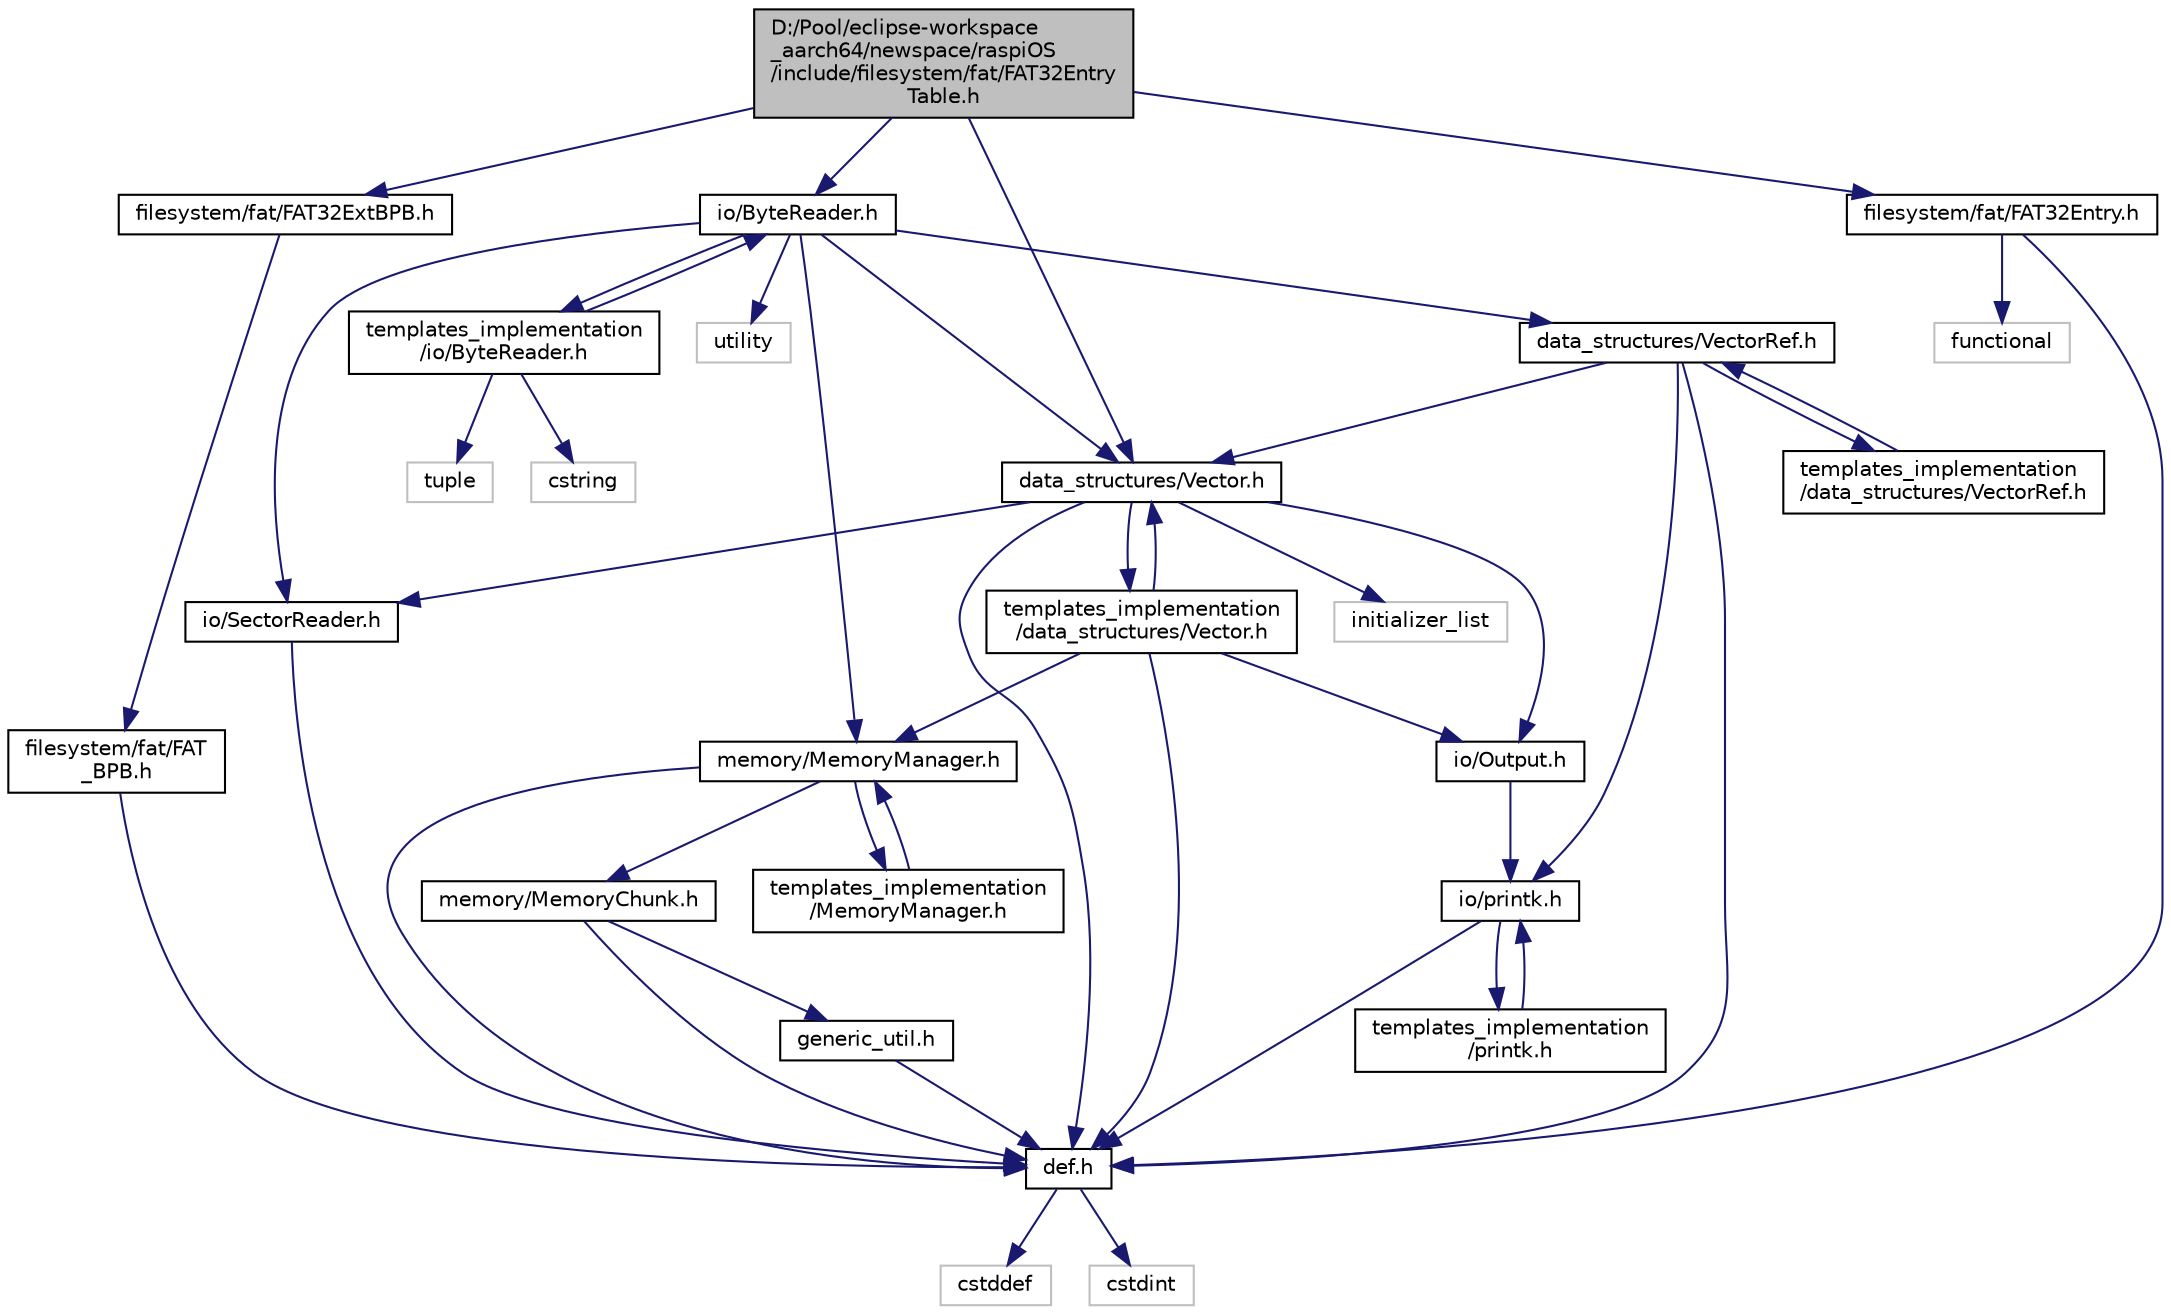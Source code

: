 digraph "D:/Pool/eclipse-workspace_aarch64/newspace/raspiOS/include/filesystem/fat/FAT32EntryTable.h"
{
  edge [fontname="Helvetica",fontsize="10",labelfontname="Helvetica",labelfontsize="10"];
  node [fontname="Helvetica",fontsize="10",shape=record];
  Node1001 [label="D:/Pool/eclipse-workspace\l_aarch64/newspace/raspiOS\l/include/filesystem/fat/FAT32Entry\lTable.h",height=0.2,width=0.4,color="black", fillcolor="grey75", style="filled", fontcolor="black"];
  Node1001 -> Node1002 [color="midnightblue",fontsize="10",style="solid",fontname="Helvetica"];
  Node1002 [label="data_structures/Vector.h",height=0.2,width=0.4,color="black", fillcolor="white", style="filled",URL="$d0/d70/data__structures_2_vector_8h.html"];
  Node1002 -> Node1003 [color="midnightblue",fontsize="10",style="solid",fontname="Helvetica"];
  Node1003 [label="def.h",height=0.2,width=0.4,color="black", fillcolor="white", style="filled",URL="$d4/da4/def_8h.html"];
  Node1003 -> Node1004 [color="midnightblue",fontsize="10",style="solid",fontname="Helvetica"];
  Node1004 [label="cstddef",height=0.2,width=0.4,color="grey75", fillcolor="white", style="filled"];
  Node1003 -> Node1005 [color="midnightblue",fontsize="10",style="solid",fontname="Helvetica"];
  Node1005 [label="cstdint",height=0.2,width=0.4,color="grey75", fillcolor="white", style="filled"];
  Node1002 -> Node1006 [color="midnightblue",fontsize="10",style="solid",fontname="Helvetica"];
  Node1006 [label="initializer_list",height=0.2,width=0.4,color="grey75", fillcolor="white", style="filled"];
  Node1002 -> Node1007 [color="midnightblue",fontsize="10",style="solid",fontname="Helvetica"];
  Node1007 [label="io/SectorReader.h",height=0.2,width=0.4,color="black", fillcolor="white", style="filled",URL="$db/d73/_sector_reader_8h.html"];
  Node1007 -> Node1003 [color="midnightblue",fontsize="10",style="solid",fontname="Helvetica"];
  Node1002 -> Node1008 [color="midnightblue",fontsize="10",style="solid",fontname="Helvetica"];
  Node1008 [label="io/Output.h",height=0.2,width=0.4,color="black", fillcolor="white", style="filled",URL="$d6/d77/_output_8h.html"];
  Node1008 -> Node1009 [color="midnightblue",fontsize="10",style="solid",fontname="Helvetica"];
  Node1009 [label="io/printk.h",height=0.2,width=0.4,color="black", fillcolor="white", style="filled",URL="$dd/d17/io_2printk_8h.html"];
  Node1009 -> Node1003 [color="midnightblue",fontsize="10",style="solid",fontname="Helvetica"];
  Node1009 -> Node1010 [color="midnightblue",fontsize="10",style="solid",fontname="Helvetica"];
  Node1010 [label="templates_implementation\l/printk.h",height=0.2,width=0.4,color="black", fillcolor="white", style="filled",URL="$d7/d95/templates__implementation_2printk_8h.html"];
  Node1010 -> Node1009 [color="midnightblue",fontsize="10",style="solid",fontname="Helvetica"];
  Node1002 -> Node1011 [color="midnightblue",fontsize="10",style="solid",fontname="Helvetica"];
  Node1011 [label="templates_implementation\l/data_structures/Vector.h",height=0.2,width=0.4,color="black", fillcolor="white", style="filled",URL="$d6/d5d/templates__implementation_2data__structures_2_vector_8h.html"];
  Node1011 -> Node1003 [color="midnightblue",fontsize="10",style="solid",fontname="Helvetica"];
  Node1011 -> Node1002 [color="midnightblue",fontsize="10",style="solid",fontname="Helvetica"];
  Node1011 -> Node1012 [color="midnightblue",fontsize="10",style="solid",fontname="Helvetica"];
  Node1012 [label="memory/MemoryManager.h",height=0.2,width=0.4,color="black", fillcolor="white", style="filled",URL="$d6/d76/memory_2_memory_manager_8h.html"];
  Node1012 -> Node1003 [color="midnightblue",fontsize="10",style="solid",fontname="Helvetica"];
  Node1012 -> Node1013 [color="midnightblue",fontsize="10",style="solid",fontname="Helvetica"];
  Node1013 [label="memory/MemoryChunk.h",height=0.2,width=0.4,color="black", fillcolor="white", style="filled",URL="$d9/df6/_memory_chunk_8h.html"];
  Node1013 -> Node1003 [color="midnightblue",fontsize="10",style="solid",fontname="Helvetica"];
  Node1013 -> Node1014 [color="midnightblue",fontsize="10",style="solid",fontname="Helvetica"];
  Node1014 [label="generic_util.h",height=0.2,width=0.4,color="black", fillcolor="white", style="filled",URL="$d6/d93/generic__util_8h.html"];
  Node1014 -> Node1003 [color="midnightblue",fontsize="10",style="solid",fontname="Helvetica"];
  Node1012 -> Node1015 [color="midnightblue",fontsize="10",style="solid",fontname="Helvetica"];
  Node1015 [label="templates_implementation\l/MemoryManager.h",height=0.2,width=0.4,color="black", fillcolor="white", style="filled",URL="$dd/d2b/templates__implementation_2_memory_manager_8h.html"];
  Node1015 -> Node1012 [color="midnightblue",fontsize="10",style="solid",fontname="Helvetica"];
  Node1011 -> Node1008 [color="midnightblue",fontsize="10",style="solid",fontname="Helvetica"];
  Node1001 -> Node1016 [color="midnightblue",fontsize="10",style="solid",fontname="Helvetica"];
  Node1016 [label="filesystem/fat/FAT32Entry.h",height=0.2,width=0.4,color="black", fillcolor="white", style="filled",URL="$d0/db9/_f_a_t32_entry_8h.html"];
  Node1016 -> Node1003 [color="midnightblue",fontsize="10",style="solid",fontname="Helvetica"];
  Node1016 -> Node1017 [color="midnightblue",fontsize="10",style="solid",fontname="Helvetica"];
  Node1017 [label="functional",height=0.2,width=0.4,color="grey75", fillcolor="white", style="filled"];
  Node1001 -> Node1018 [color="midnightblue",fontsize="10",style="solid",fontname="Helvetica"];
  Node1018 [label="filesystem/fat/FAT32ExtBPB.h",height=0.2,width=0.4,color="black", fillcolor="white", style="filled",URL="$d5/dca/_f_a_t32_ext_b_p_b_8h.html"];
  Node1018 -> Node1019 [color="midnightblue",fontsize="10",style="solid",fontname="Helvetica"];
  Node1019 [label="filesystem/fat/FAT\l_BPB.h",height=0.2,width=0.4,color="black", fillcolor="white", style="filled",URL="$d9/dab/_f_a_t___b_p_b_8h.html"];
  Node1019 -> Node1003 [color="midnightblue",fontsize="10",style="solid",fontname="Helvetica"];
  Node1001 -> Node1020 [color="midnightblue",fontsize="10",style="solid",fontname="Helvetica"];
  Node1020 [label="io/ByteReader.h",height=0.2,width=0.4,color="black", fillcolor="white", style="filled",URL="$da/db6/io_2_byte_reader_8h.html"];
  Node1020 -> Node1007 [color="midnightblue",fontsize="10",style="solid",fontname="Helvetica"];
  Node1020 -> Node1012 [color="midnightblue",fontsize="10",style="solid",fontname="Helvetica"];
  Node1020 -> Node1002 [color="midnightblue",fontsize="10",style="solid",fontname="Helvetica"];
  Node1020 -> Node1021 [color="midnightblue",fontsize="10",style="solid",fontname="Helvetica"];
  Node1021 [label="data_structures/VectorRef.h",height=0.2,width=0.4,color="black", fillcolor="white", style="filled",URL="$da/d95/data__structures_2_vector_ref_8h.html"];
  Node1021 -> Node1003 [color="midnightblue",fontsize="10",style="solid",fontname="Helvetica"];
  Node1021 -> Node1002 [color="midnightblue",fontsize="10",style="solid",fontname="Helvetica"];
  Node1021 -> Node1009 [color="midnightblue",fontsize="10",style="solid",fontname="Helvetica"];
  Node1021 -> Node1022 [color="midnightblue",fontsize="10",style="solid",fontname="Helvetica"];
  Node1022 [label="templates_implementation\l/data_structures/VectorRef.h",height=0.2,width=0.4,color="black", fillcolor="white", style="filled",URL="$d0/d4d/templates__implementation_2data__structures_2_vector_ref_8h.html"];
  Node1022 -> Node1021 [color="midnightblue",fontsize="10",style="solid",fontname="Helvetica"];
  Node1020 -> Node1023 [color="midnightblue",fontsize="10",style="solid",fontname="Helvetica"];
  Node1023 [label="utility",height=0.2,width=0.4,color="grey75", fillcolor="white", style="filled"];
  Node1020 -> Node1024 [color="midnightblue",fontsize="10",style="solid",fontname="Helvetica"];
  Node1024 [label="templates_implementation\l/io/ByteReader.h",height=0.2,width=0.4,color="black", fillcolor="white", style="filled",URL="$de/d51/templates__implementation_2io_2_byte_reader_8h.html"];
  Node1024 -> Node1020 [color="midnightblue",fontsize="10",style="solid",fontname="Helvetica"];
  Node1024 -> Node1025 [color="midnightblue",fontsize="10",style="solid",fontname="Helvetica"];
  Node1025 [label="tuple",height=0.2,width=0.4,color="grey75", fillcolor="white", style="filled"];
  Node1024 -> Node1026 [color="midnightblue",fontsize="10",style="solid",fontname="Helvetica"];
  Node1026 [label="cstring",height=0.2,width=0.4,color="grey75", fillcolor="white", style="filled"];
}
